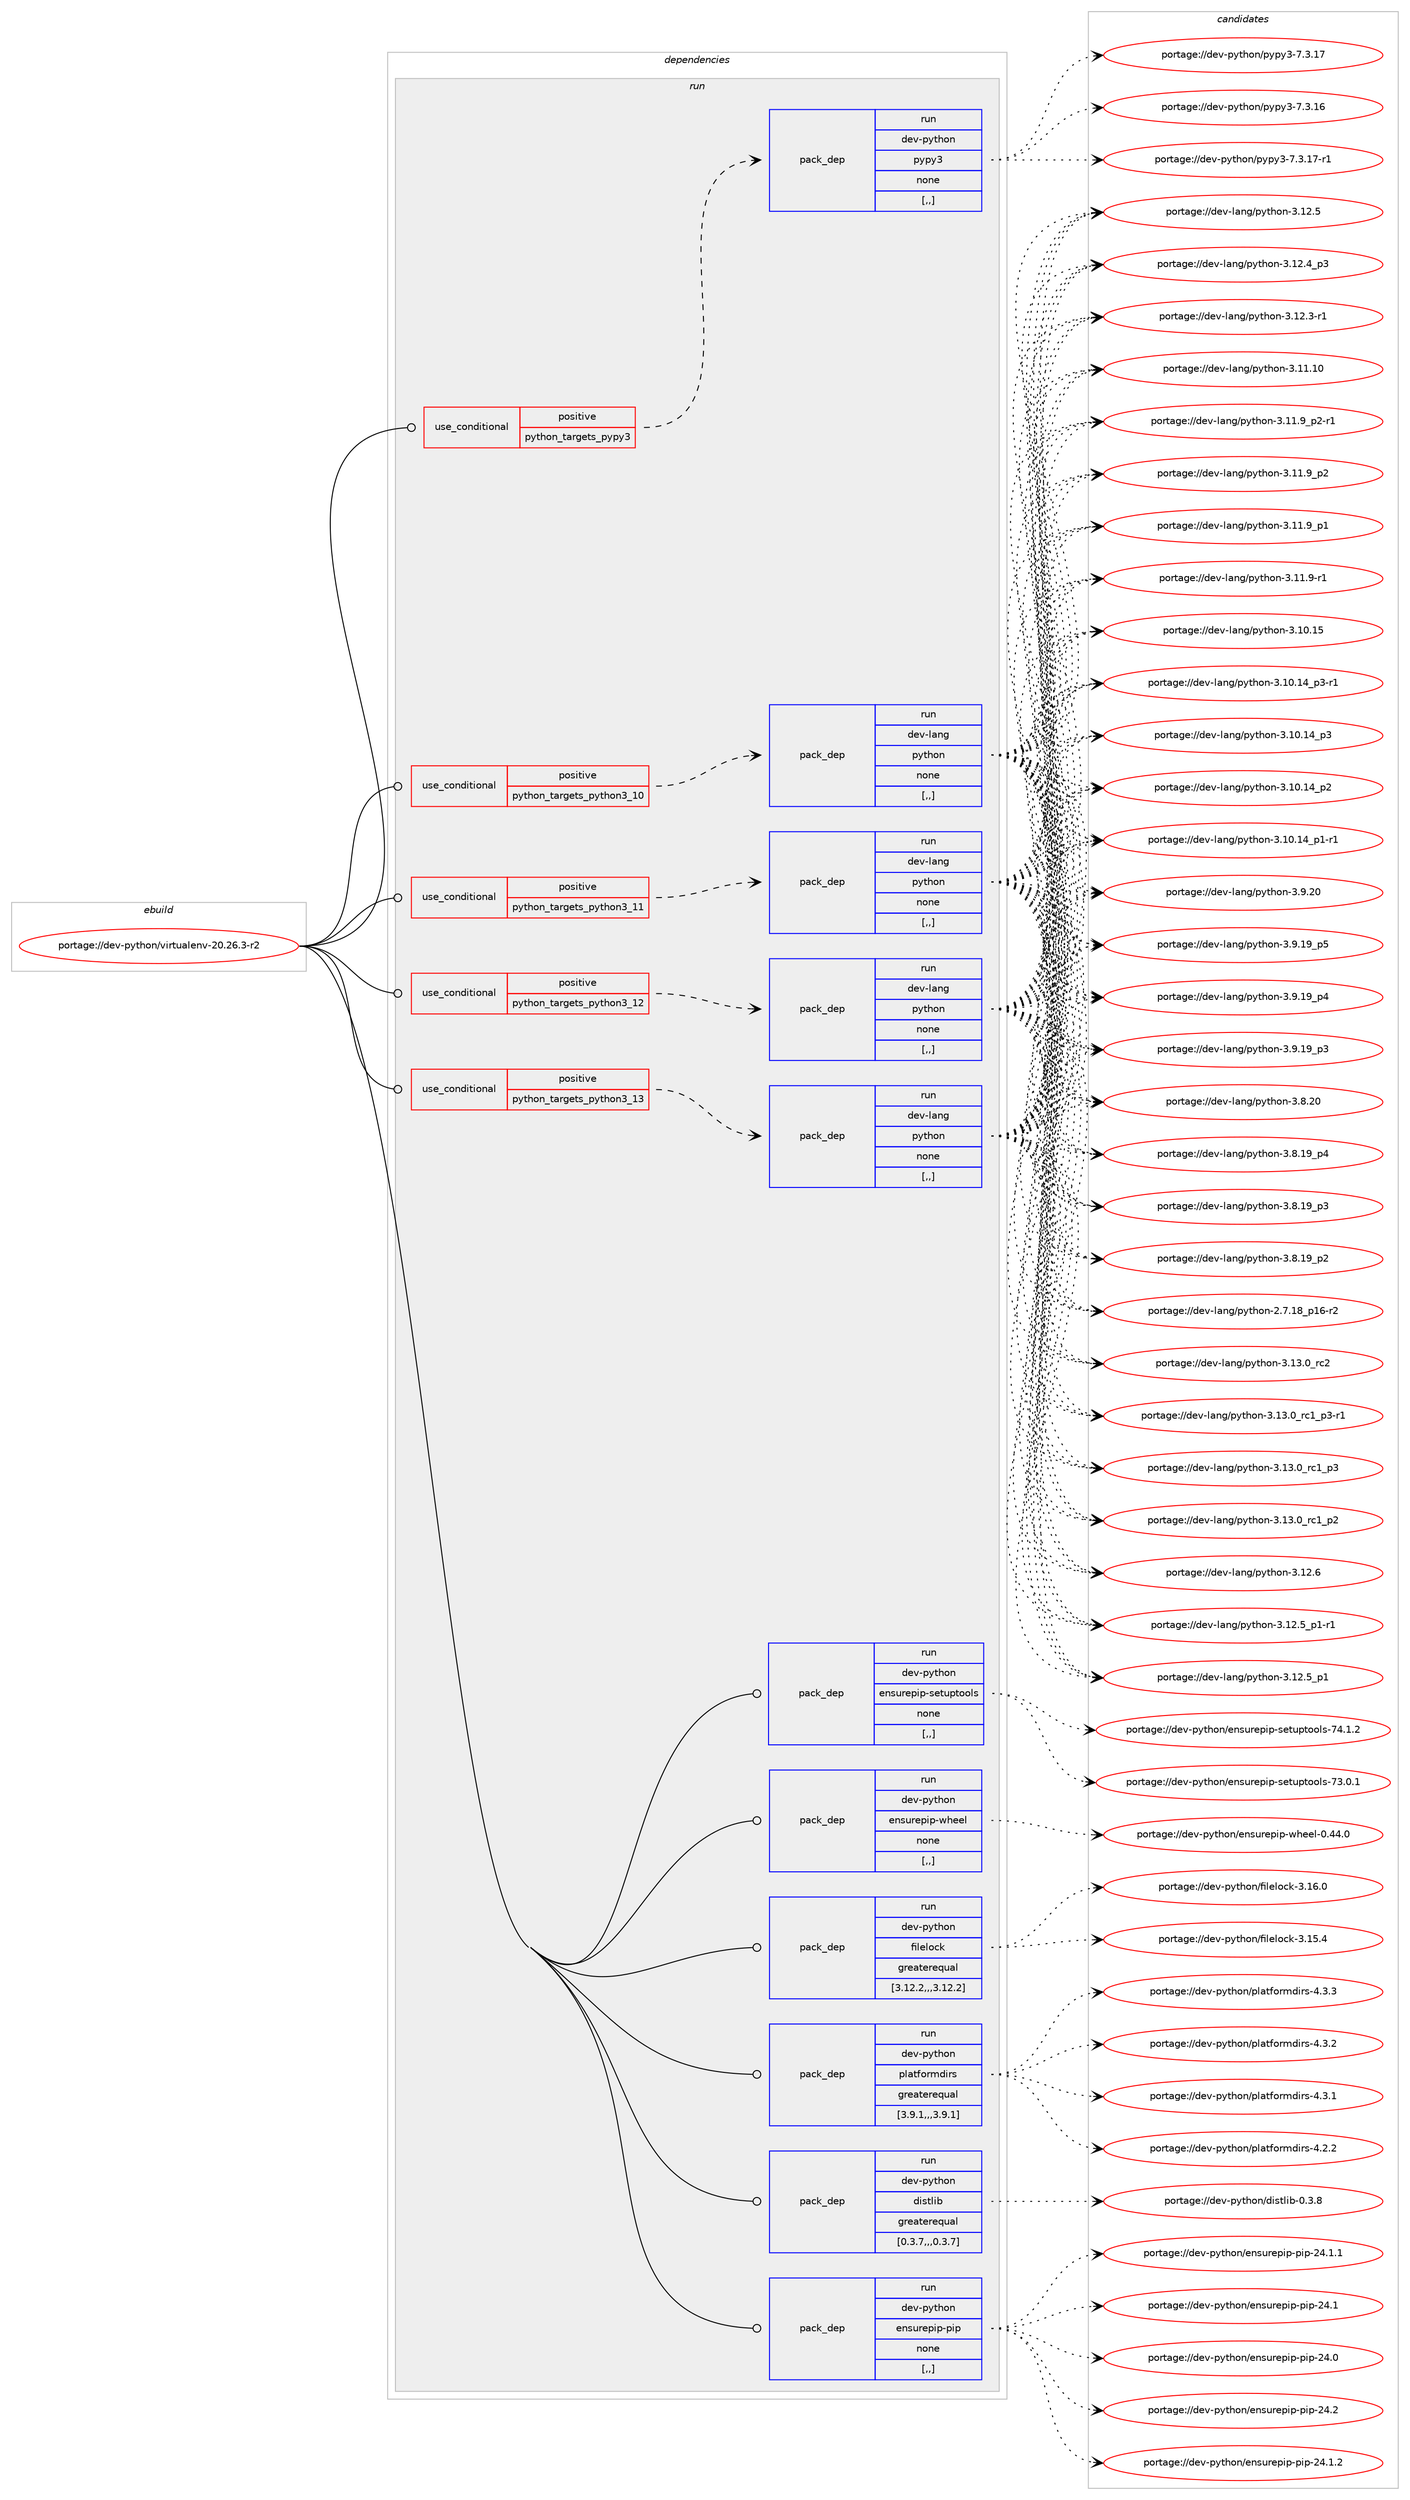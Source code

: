 digraph prolog {

# *************
# Graph options
# *************

newrank=true;
concentrate=true;
compound=true;
graph [rankdir=LR,fontname=Helvetica,fontsize=10,ranksep=1.5];#, ranksep=2.5, nodesep=0.2];
edge  [arrowhead=vee];
node  [fontname=Helvetica,fontsize=10];

# **********
# The ebuild
# **********

subgraph cluster_leftcol {
color=gray;
label=<<i>ebuild</i>>;
id [label="portage://dev-python/virtualenv-20.26.3-r2", color=red, width=4, href="../dev-python/virtualenv-20.26.3-r2.svg"];
}

# ****************
# The dependencies
# ****************

subgraph cluster_midcol {
color=gray;
label=<<i>dependencies</i>>;
subgraph cluster_compile {
fillcolor="#eeeeee";
style=filled;
label=<<i>compile</i>>;
}
subgraph cluster_compileandrun {
fillcolor="#eeeeee";
style=filled;
label=<<i>compile and run</i>>;
}
subgraph cluster_run {
fillcolor="#eeeeee";
style=filled;
label=<<i>run</i>>;
subgraph cond171718 {
dependency662455 [label=<<TABLE BORDER="0" CELLBORDER="1" CELLSPACING="0" CELLPADDING="4"><TR><TD ROWSPAN="3" CELLPADDING="10">use_conditional</TD></TR><TR><TD>positive</TD></TR><TR><TD>python_targets_pypy3</TD></TR></TABLE>>, shape=none, color=red];
subgraph pack485870 {
dependency662456 [label=<<TABLE BORDER="0" CELLBORDER="1" CELLSPACING="0" CELLPADDING="4" WIDTH="220"><TR><TD ROWSPAN="6" CELLPADDING="30">pack_dep</TD></TR><TR><TD WIDTH="110">run</TD></TR><TR><TD>dev-python</TD></TR><TR><TD>pypy3</TD></TR><TR><TD>none</TD></TR><TR><TD>[,,]</TD></TR></TABLE>>, shape=none, color=blue];
}
dependency662455:e -> dependency662456:w [weight=20,style="dashed",arrowhead="vee"];
}
id:e -> dependency662455:w [weight=20,style="solid",arrowhead="odot"];
subgraph cond171719 {
dependency662457 [label=<<TABLE BORDER="0" CELLBORDER="1" CELLSPACING="0" CELLPADDING="4"><TR><TD ROWSPAN="3" CELLPADDING="10">use_conditional</TD></TR><TR><TD>positive</TD></TR><TR><TD>python_targets_python3_10</TD></TR></TABLE>>, shape=none, color=red];
subgraph pack485871 {
dependency662458 [label=<<TABLE BORDER="0" CELLBORDER="1" CELLSPACING="0" CELLPADDING="4" WIDTH="220"><TR><TD ROWSPAN="6" CELLPADDING="30">pack_dep</TD></TR><TR><TD WIDTH="110">run</TD></TR><TR><TD>dev-lang</TD></TR><TR><TD>python</TD></TR><TR><TD>none</TD></TR><TR><TD>[,,]</TD></TR></TABLE>>, shape=none, color=blue];
}
dependency662457:e -> dependency662458:w [weight=20,style="dashed",arrowhead="vee"];
}
id:e -> dependency662457:w [weight=20,style="solid",arrowhead="odot"];
subgraph cond171720 {
dependency662459 [label=<<TABLE BORDER="0" CELLBORDER="1" CELLSPACING="0" CELLPADDING="4"><TR><TD ROWSPAN="3" CELLPADDING="10">use_conditional</TD></TR><TR><TD>positive</TD></TR><TR><TD>python_targets_python3_11</TD></TR></TABLE>>, shape=none, color=red];
subgraph pack485872 {
dependency662460 [label=<<TABLE BORDER="0" CELLBORDER="1" CELLSPACING="0" CELLPADDING="4" WIDTH="220"><TR><TD ROWSPAN="6" CELLPADDING="30">pack_dep</TD></TR><TR><TD WIDTH="110">run</TD></TR><TR><TD>dev-lang</TD></TR><TR><TD>python</TD></TR><TR><TD>none</TD></TR><TR><TD>[,,]</TD></TR></TABLE>>, shape=none, color=blue];
}
dependency662459:e -> dependency662460:w [weight=20,style="dashed",arrowhead="vee"];
}
id:e -> dependency662459:w [weight=20,style="solid",arrowhead="odot"];
subgraph cond171721 {
dependency662461 [label=<<TABLE BORDER="0" CELLBORDER="1" CELLSPACING="0" CELLPADDING="4"><TR><TD ROWSPAN="3" CELLPADDING="10">use_conditional</TD></TR><TR><TD>positive</TD></TR><TR><TD>python_targets_python3_12</TD></TR></TABLE>>, shape=none, color=red];
subgraph pack485873 {
dependency662462 [label=<<TABLE BORDER="0" CELLBORDER="1" CELLSPACING="0" CELLPADDING="4" WIDTH="220"><TR><TD ROWSPAN="6" CELLPADDING="30">pack_dep</TD></TR><TR><TD WIDTH="110">run</TD></TR><TR><TD>dev-lang</TD></TR><TR><TD>python</TD></TR><TR><TD>none</TD></TR><TR><TD>[,,]</TD></TR></TABLE>>, shape=none, color=blue];
}
dependency662461:e -> dependency662462:w [weight=20,style="dashed",arrowhead="vee"];
}
id:e -> dependency662461:w [weight=20,style="solid",arrowhead="odot"];
subgraph cond171722 {
dependency662463 [label=<<TABLE BORDER="0" CELLBORDER="1" CELLSPACING="0" CELLPADDING="4"><TR><TD ROWSPAN="3" CELLPADDING="10">use_conditional</TD></TR><TR><TD>positive</TD></TR><TR><TD>python_targets_python3_13</TD></TR></TABLE>>, shape=none, color=red];
subgraph pack485874 {
dependency662464 [label=<<TABLE BORDER="0" CELLBORDER="1" CELLSPACING="0" CELLPADDING="4" WIDTH="220"><TR><TD ROWSPAN="6" CELLPADDING="30">pack_dep</TD></TR><TR><TD WIDTH="110">run</TD></TR><TR><TD>dev-lang</TD></TR><TR><TD>python</TD></TR><TR><TD>none</TD></TR><TR><TD>[,,]</TD></TR></TABLE>>, shape=none, color=blue];
}
dependency662463:e -> dependency662464:w [weight=20,style="dashed",arrowhead="vee"];
}
id:e -> dependency662463:w [weight=20,style="solid",arrowhead="odot"];
subgraph pack485875 {
dependency662465 [label=<<TABLE BORDER="0" CELLBORDER="1" CELLSPACING="0" CELLPADDING="4" WIDTH="220"><TR><TD ROWSPAN="6" CELLPADDING="30">pack_dep</TD></TR><TR><TD WIDTH="110">run</TD></TR><TR><TD>dev-python</TD></TR><TR><TD>distlib</TD></TR><TR><TD>greaterequal</TD></TR><TR><TD>[0.3.7,,,0.3.7]</TD></TR></TABLE>>, shape=none, color=blue];
}
id:e -> dependency662465:w [weight=20,style="solid",arrowhead="odot"];
subgraph pack485876 {
dependency662466 [label=<<TABLE BORDER="0" CELLBORDER="1" CELLSPACING="0" CELLPADDING="4" WIDTH="220"><TR><TD ROWSPAN="6" CELLPADDING="30">pack_dep</TD></TR><TR><TD WIDTH="110">run</TD></TR><TR><TD>dev-python</TD></TR><TR><TD>ensurepip-pip</TD></TR><TR><TD>none</TD></TR><TR><TD>[,,]</TD></TR></TABLE>>, shape=none, color=blue];
}
id:e -> dependency662466:w [weight=20,style="solid",arrowhead="odot"];
subgraph pack485877 {
dependency662467 [label=<<TABLE BORDER="0" CELLBORDER="1" CELLSPACING="0" CELLPADDING="4" WIDTH="220"><TR><TD ROWSPAN="6" CELLPADDING="30">pack_dep</TD></TR><TR><TD WIDTH="110">run</TD></TR><TR><TD>dev-python</TD></TR><TR><TD>ensurepip-setuptools</TD></TR><TR><TD>none</TD></TR><TR><TD>[,,]</TD></TR></TABLE>>, shape=none, color=blue];
}
id:e -> dependency662467:w [weight=20,style="solid",arrowhead="odot"];
subgraph pack485878 {
dependency662468 [label=<<TABLE BORDER="0" CELLBORDER="1" CELLSPACING="0" CELLPADDING="4" WIDTH="220"><TR><TD ROWSPAN="6" CELLPADDING="30">pack_dep</TD></TR><TR><TD WIDTH="110">run</TD></TR><TR><TD>dev-python</TD></TR><TR><TD>ensurepip-wheel</TD></TR><TR><TD>none</TD></TR><TR><TD>[,,]</TD></TR></TABLE>>, shape=none, color=blue];
}
id:e -> dependency662468:w [weight=20,style="solid",arrowhead="odot"];
subgraph pack485879 {
dependency662469 [label=<<TABLE BORDER="0" CELLBORDER="1" CELLSPACING="0" CELLPADDING="4" WIDTH="220"><TR><TD ROWSPAN="6" CELLPADDING="30">pack_dep</TD></TR><TR><TD WIDTH="110">run</TD></TR><TR><TD>dev-python</TD></TR><TR><TD>filelock</TD></TR><TR><TD>greaterequal</TD></TR><TR><TD>[3.12.2,,,3.12.2]</TD></TR></TABLE>>, shape=none, color=blue];
}
id:e -> dependency662469:w [weight=20,style="solid",arrowhead="odot"];
subgraph pack485880 {
dependency662470 [label=<<TABLE BORDER="0" CELLBORDER="1" CELLSPACING="0" CELLPADDING="4" WIDTH="220"><TR><TD ROWSPAN="6" CELLPADDING="30">pack_dep</TD></TR><TR><TD WIDTH="110">run</TD></TR><TR><TD>dev-python</TD></TR><TR><TD>platformdirs</TD></TR><TR><TD>greaterequal</TD></TR><TR><TD>[3.9.1,,,3.9.1]</TD></TR></TABLE>>, shape=none, color=blue];
}
id:e -> dependency662470:w [weight=20,style="solid",arrowhead="odot"];
}
}

# **************
# The candidates
# **************

subgraph cluster_choices {
rank=same;
color=gray;
label=<<i>candidates</i>>;

subgraph choice485870 {
color=black;
nodesep=1;
choice100101118451121211161041111104711212111212151455546514649554511449 [label="portage://dev-python/pypy3-7.3.17-r1", color=red, width=4,href="../dev-python/pypy3-7.3.17-r1.svg"];
choice10010111845112121116104111110471121211121215145554651464955 [label="portage://dev-python/pypy3-7.3.17", color=red, width=4,href="../dev-python/pypy3-7.3.17.svg"];
choice10010111845112121116104111110471121211121215145554651464954 [label="portage://dev-python/pypy3-7.3.16", color=red, width=4,href="../dev-python/pypy3-7.3.16.svg"];
dependency662456:e -> choice100101118451121211161041111104711212111212151455546514649554511449:w [style=dotted,weight="100"];
dependency662456:e -> choice10010111845112121116104111110471121211121215145554651464955:w [style=dotted,weight="100"];
dependency662456:e -> choice10010111845112121116104111110471121211121215145554651464954:w [style=dotted,weight="100"];
}
subgraph choice485871 {
color=black;
nodesep=1;
choice10010111845108971101034711212111610411111045514649514648951149950 [label="portage://dev-lang/python-3.13.0_rc2", color=red, width=4,href="../dev-lang/python-3.13.0_rc2.svg"];
choice1001011184510897110103471121211161041111104551464951464895114994995112514511449 [label="portage://dev-lang/python-3.13.0_rc1_p3-r1", color=red, width=4,href="../dev-lang/python-3.13.0_rc1_p3-r1.svg"];
choice100101118451089711010347112121116104111110455146495146489511499499511251 [label="portage://dev-lang/python-3.13.0_rc1_p3", color=red, width=4,href="../dev-lang/python-3.13.0_rc1_p3.svg"];
choice100101118451089711010347112121116104111110455146495146489511499499511250 [label="portage://dev-lang/python-3.13.0_rc1_p2", color=red, width=4,href="../dev-lang/python-3.13.0_rc1_p2.svg"];
choice10010111845108971101034711212111610411111045514649504654 [label="portage://dev-lang/python-3.12.6", color=red, width=4,href="../dev-lang/python-3.12.6.svg"];
choice1001011184510897110103471121211161041111104551464950465395112494511449 [label="portage://dev-lang/python-3.12.5_p1-r1", color=red, width=4,href="../dev-lang/python-3.12.5_p1-r1.svg"];
choice100101118451089711010347112121116104111110455146495046539511249 [label="portage://dev-lang/python-3.12.5_p1", color=red, width=4,href="../dev-lang/python-3.12.5_p1.svg"];
choice10010111845108971101034711212111610411111045514649504653 [label="portage://dev-lang/python-3.12.5", color=red, width=4,href="../dev-lang/python-3.12.5.svg"];
choice100101118451089711010347112121116104111110455146495046529511251 [label="portage://dev-lang/python-3.12.4_p3", color=red, width=4,href="../dev-lang/python-3.12.4_p3.svg"];
choice100101118451089711010347112121116104111110455146495046514511449 [label="portage://dev-lang/python-3.12.3-r1", color=red, width=4,href="../dev-lang/python-3.12.3-r1.svg"];
choice1001011184510897110103471121211161041111104551464949464948 [label="portage://dev-lang/python-3.11.10", color=red, width=4,href="../dev-lang/python-3.11.10.svg"];
choice1001011184510897110103471121211161041111104551464949465795112504511449 [label="portage://dev-lang/python-3.11.9_p2-r1", color=red, width=4,href="../dev-lang/python-3.11.9_p2-r1.svg"];
choice100101118451089711010347112121116104111110455146494946579511250 [label="portage://dev-lang/python-3.11.9_p2", color=red, width=4,href="../dev-lang/python-3.11.9_p2.svg"];
choice100101118451089711010347112121116104111110455146494946579511249 [label="portage://dev-lang/python-3.11.9_p1", color=red, width=4,href="../dev-lang/python-3.11.9_p1.svg"];
choice100101118451089711010347112121116104111110455146494946574511449 [label="portage://dev-lang/python-3.11.9-r1", color=red, width=4,href="../dev-lang/python-3.11.9-r1.svg"];
choice1001011184510897110103471121211161041111104551464948464953 [label="portage://dev-lang/python-3.10.15", color=red, width=4,href="../dev-lang/python-3.10.15.svg"];
choice100101118451089711010347112121116104111110455146494846495295112514511449 [label="portage://dev-lang/python-3.10.14_p3-r1", color=red, width=4,href="../dev-lang/python-3.10.14_p3-r1.svg"];
choice10010111845108971101034711212111610411111045514649484649529511251 [label="portage://dev-lang/python-3.10.14_p3", color=red, width=4,href="../dev-lang/python-3.10.14_p3.svg"];
choice10010111845108971101034711212111610411111045514649484649529511250 [label="portage://dev-lang/python-3.10.14_p2", color=red, width=4,href="../dev-lang/python-3.10.14_p2.svg"];
choice100101118451089711010347112121116104111110455146494846495295112494511449 [label="portage://dev-lang/python-3.10.14_p1-r1", color=red, width=4,href="../dev-lang/python-3.10.14_p1-r1.svg"];
choice10010111845108971101034711212111610411111045514657465048 [label="portage://dev-lang/python-3.9.20", color=red, width=4,href="../dev-lang/python-3.9.20.svg"];
choice100101118451089711010347112121116104111110455146574649579511253 [label="portage://dev-lang/python-3.9.19_p5", color=red, width=4,href="../dev-lang/python-3.9.19_p5.svg"];
choice100101118451089711010347112121116104111110455146574649579511252 [label="portage://dev-lang/python-3.9.19_p4", color=red, width=4,href="../dev-lang/python-3.9.19_p4.svg"];
choice100101118451089711010347112121116104111110455146574649579511251 [label="portage://dev-lang/python-3.9.19_p3", color=red, width=4,href="../dev-lang/python-3.9.19_p3.svg"];
choice10010111845108971101034711212111610411111045514656465048 [label="portage://dev-lang/python-3.8.20", color=red, width=4,href="../dev-lang/python-3.8.20.svg"];
choice100101118451089711010347112121116104111110455146564649579511252 [label="portage://dev-lang/python-3.8.19_p4", color=red, width=4,href="../dev-lang/python-3.8.19_p4.svg"];
choice100101118451089711010347112121116104111110455146564649579511251 [label="portage://dev-lang/python-3.8.19_p3", color=red, width=4,href="../dev-lang/python-3.8.19_p3.svg"];
choice100101118451089711010347112121116104111110455146564649579511250 [label="portage://dev-lang/python-3.8.19_p2", color=red, width=4,href="../dev-lang/python-3.8.19_p2.svg"];
choice100101118451089711010347112121116104111110455046554649569511249544511450 [label="portage://dev-lang/python-2.7.18_p16-r2", color=red, width=4,href="../dev-lang/python-2.7.18_p16-r2.svg"];
dependency662458:e -> choice10010111845108971101034711212111610411111045514649514648951149950:w [style=dotted,weight="100"];
dependency662458:e -> choice1001011184510897110103471121211161041111104551464951464895114994995112514511449:w [style=dotted,weight="100"];
dependency662458:e -> choice100101118451089711010347112121116104111110455146495146489511499499511251:w [style=dotted,weight="100"];
dependency662458:e -> choice100101118451089711010347112121116104111110455146495146489511499499511250:w [style=dotted,weight="100"];
dependency662458:e -> choice10010111845108971101034711212111610411111045514649504654:w [style=dotted,weight="100"];
dependency662458:e -> choice1001011184510897110103471121211161041111104551464950465395112494511449:w [style=dotted,weight="100"];
dependency662458:e -> choice100101118451089711010347112121116104111110455146495046539511249:w [style=dotted,weight="100"];
dependency662458:e -> choice10010111845108971101034711212111610411111045514649504653:w [style=dotted,weight="100"];
dependency662458:e -> choice100101118451089711010347112121116104111110455146495046529511251:w [style=dotted,weight="100"];
dependency662458:e -> choice100101118451089711010347112121116104111110455146495046514511449:w [style=dotted,weight="100"];
dependency662458:e -> choice1001011184510897110103471121211161041111104551464949464948:w [style=dotted,weight="100"];
dependency662458:e -> choice1001011184510897110103471121211161041111104551464949465795112504511449:w [style=dotted,weight="100"];
dependency662458:e -> choice100101118451089711010347112121116104111110455146494946579511250:w [style=dotted,weight="100"];
dependency662458:e -> choice100101118451089711010347112121116104111110455146494946579511249:w [style=dotted,weight="100"];
dependency662458:e -> choice100101118451089711010347112121116104111110455146494946574511449:w [style=dotted,weight="100"];
dependency662458:e -> choice1001011184510897110103471121211161041111104551464948464953:w [style=dotted,weight="100"];
dependency662458:e -> choice100101118451089711010347112121116104111110455146494846495295112514511449:w [style=dotted,weight="100"];
dependency662458:e -> choice10010111845108971101034711212111610411111045514649484649529511251:w [style=dotted,weight="100"];
dependency662458:e -> choice10010111845108971101034711212111610411111045514649484649529511250:w [style=dotted,weight="100"];
dependency662458:e -> choice100101118451089711010347112121116104111110455146494846495295112494511449:w [style=dotted,weight="100"];
dependency662458:e -> choice10010111845108971101034711212111610411111045514657465048:w [style=dotted,weight="100"];
dependency662458:e -> choice100101118451089711010347112121116104111110455146574649579511253:w [style=dotted,weight="100"];
dependency662458:e -> choice100101118451089711010347112121116104111110455146574649579511252:w [style=dotted,weight="100"];
dependency662458:e -> choice100101118451089711010347112121116104111110455146574649579511251:w [style=dotted,weight="100"];
dependency662458:e -> choice10010111845108971101034711212111610411111045514656465048:w [style=dotted,weight="100"];
dependency662458:e -> choice100101118451089711010347112121116104111110455146564649579511252:w [style=dotted,weight="100"];
dependency662458:e -> choice100101118451089711010347112121116104111110455146564649579511251:w [style=dotted,weight="100"];
dependency662458:e -> choice100101118451089711010347112121116104111110455146564649579511250:w [style=dotted,weight="100"];
dependency662458:e -> choice100101118451089711010347112121116104111110455046554649569511249544511450:w [style=dotted,weight="100"];
}
subgraph choice485872 {
color=black;
nodesep=1;
choice10010111845108971101034711212111610411111045514649514648951149950 [label="portage://dev-lang/python-3.13.0_rc2", color=red, width=4,href="../dev-lang/python-3.13.0_rc2.svg"];
choice1001011184510897110103471121211161041111104551464951464895114994995112514511449 [label="portage://dev-lang/python-3.13.0_rc1_p3-r1", color=red, width=4,href="../dev-lang/python-3.13.0_rc1_p3-r1.svg"];
choice100101118451089711010347112121116104111110455146495146489511499499511251 [label="portage://dev-lang/python-3.13.0_rc1_p3", color=red, width=4,href="../dev-lang/python-3.13.0_rc1_p3.svg"];
choice100101118451089711010347112121116104111110455146495146489511499499511250 [label="portage://dev-lang/python-3.13.0_rc1_p2", color=red, width=4,href="../dev-lang/python-3.13.0_rc1_p2.svg"];
choice10010111845108971101034711212111610411111045514649504654 [label="portage://dev-lang/python-3.12.6", color=red, width=4,href="../dev-lang/python-3.12.6.svg"];
choice1001011184510897110103471121211161041111104551464950465395112494511449 [label="portage://dev-lang/python-3.12.5_p1-r1", color=red, width=4,href="../dev-lang/python-3.12.5_p1-r1.svg"];
choice100101118451089711010347112121116104111110455146495046539511249 [label="portage://dev-lang/python-3.12.5_p1", color=red, width=4,href="../dev-lang/python-3.12.5_p1.svg"];
choice10010111845108971101034711212111610411111045514649504653 [label="portage://dev-lang/python-3.12.5", color=red, width=4,href="../dev-lang/python-3.12.5.svg"];
choice100101118451089711010347112121116104111110455146495046529511251 [label="portage://dev-lang/python-3.12.4_p3", color=red, width=4,href="../dev-lang/python-3.12.4_p3.svg"];
choice100101118451089711010347112121116104111110455146495046514511449 [label="portage://dev-lang/python-3.12.3-r1", color=red, width=4,href="../dev-lang/python-3.12.3-r1.svg"];
choice1001011184510897110103471121211161041111104551464949464948 [label="portage://dev-lang/python-3.11.10", color=red, width=4,href="../dev-lang/python-3.11.10.svg"];
choice1001011184510897110103471121211161041111104551464949465795112504511449 [label="portage://dev-lang/python-3.11.9_p2-r1", color=red, width=4,href="../dev-lang/python-3.11.9_p2-r1.svg"];
choice100101118451089711010347112121116104111110455146494946579511250 [label="portage://dev-lang/python-3.11.9_p2", color=red, width=4,href="../dev-lang/python-3.11.9_p2.svg"];
choice100101118451089711010347112121116104111110455146494946579511249 [label="portage://dev-lang/python-3.11.9_p1", color=red, width=4,href="../dev-lang/python-3.11.9_p1.svg"];
choice100101118451089711010347112121116104111110455146494946574511449 [label="portage://dev-lang/python-3.11.9-r1", color=red, width=4,href="../dev-lang/python-3.11.9-r1.svg"];
choice1001011184510897110103471121211161041111104551464948464953 [label="portage://dev-lang/python-3.10.15", color=red, width=4,href="../dev-lang/python-3.10.15.svg"];
choice100101118451089711010347112121116104111110455146494846495295112514511449 [label="portage://dev-lang/python-3.10.14_p3-r1", color=red, width=4,href="../dev-lang/python-3.10.14_p3-r1.svg"];
choice10010111845108971101034711212111610411111045514649484649529511251 [label="portage://dev-lang/python-3.10.14_p3", color=red, width=4,href="../dev-lang/python-3.10.14_p3.svg"];
choice10010111845108971101034711212111610411111045514649484649529511250 [label="portage://dev-lang/python-3.10.14_p2", color=red, width=4,href="../dev-lang/python-3.10.14_p2.svg"];
choice100101118451089711010347112121116104111110455146494846495295112494511449 [label="portage://dev-lang/python-3.10.14_p1-r1", color=red, width=4,href="../dev-lang/python-3.10.14_p1-r1.svg"];
choice10010111845108971101034711212111610411111045514657465048 [label="portage://dev-lang/python-3.9.20", color=red, width=4,href="../dev-lang/python-3.9.20.svg"];
choice100101118451089711010347112121116104111110455146574649579511253 [label="portage://dev-lang/python-3.9.19_p5", color=red, width=4,href="../dev-lang/python-3.9.19_p5.svg"];
choice100101118451089711010347112121116104111110455146574649579511252 [label="portage://dev-lang/python-3.9.19_p4", color=red, width=4,href="../dev-lang/python-3.9.19_p4.svg"];
choice100101118451089711010347112121116104111110455146574649579511251 [label="portage://dev-lang/python-3.9.19_p3", color=red, width=4,href="../dev-lang/python-3.9.19_p3.svg"];
choice10010111845108971101034711212111610411111045514656465048 [label="portage://dev-lang/python-3.8.20", color=red, width=4,href="../dev-lang/python-3.8.20.svg"];
choice100101118451089711010347112121116104111110455146564649579511252 [label="portage://dev-lang/python-3.8.19_p4", color=red, width=4,href="../dev-lang/python-3.8.19_p4.svg"];
choice100101118451089711010347112121116104111110455146564649579511251 [label="portage://dev-lang/python-3.8.19_p3", color=red, width=4,href="../dev-lang/python-3.8.19_p3.svg"];
choice100101118451089711010347112121116104111110455146564649579511250 [label="portage://dev-lang/python-3.8.19_p2", color=red, width=4,href="../dev-lang/python-3.8.19_p2.svg"];
choice100101118451089711010347112121116104111110455046554649569511249544511450 [label="portage://dev-lang/python-2.7.18_p16-r2", color=red, width=4,href="../dev-lang/python-2.7.18_p16-r2.svg"];
dependency662460:e -> choice10010111845108971101034711212111610411111045514649514648951149950:w [style=dotted,weight="100"];
dependency662460:e -> choice1001011184510897110103471121211161041111104551464951464895114994995112514511449:w [style=dotted,weight="100"];
dependency662460:e -> choice100101118451089711010347112121116104111110455146495146489511499499511251:w [style=dotted,weight="100"];
dependency662460:e -> choice100101118451089711010347112121116104111110455146495146489511499499511250:w [style=dotted,weight="100"];
dependency662460:e -> choice10010111845108971101034711212111610411111045514649504654:w [style=dotted,weight="100"];
dependency662460:e -> choice1001011184510897110103471121211161041111104551464950465395112494511449:w [style=dotted,weight="100"];
dependency662460:e -> choice100101118451089711010347112121116104111110455146495046539511249:w [style=dotted,weight="100"];
dependency662460:e -> choice10010111845108971101034711212111610411111045514649504653:w [style=dotted,weight="100"];
dependency662460:e -> choice100101118451089711010347112121116104111110455146495046529511251:w [style=dotted,weight="100"];
dependency662460:e -> choice100101118451089711010347112121116104111110455146495046514511449:w [style=dotted,weight="100"];
dependency662460:e -> choice1001011184510897110103471121211161041111104551464949464948:w [style=dotted,weight="100"];
dependency662460:e -> choice1001011184510897110103471121211161041111104551464949465795112504511449:w [style=dotted,weight="100"];
dependency662460:e -> choice100101118451089711010347112121116104111110455146494946579511250:w [style=dotted,weight="100"];
dependency662460:e -> choice100101118451089711010347112121116104111110455146494946579511249:w [style=dotted,weight="100"];
dependency662460:e -> choice100101118451089711010347112121116104111110455146494946574511449:w [style=dotted,weight="100"];
dependency662460:e -> choice1001011184510897110103471121211161041111104551464948464953:w [style=dotted,weight="100"];
dependency662460:e -> choice100101118451089711010347112121116104111110455146494846495295112514511449:w [style=dotted,weight="100"];
dependency662460:e -> choice10010111845108971101034711212111610411111045514649484649529511251:w [style=dotted,weight="100"];
dependency662460:e -> choice10010111845108971101034711212111610411111045514649484649529511250:w [style=dotted,weight="100"];
dependency662460:e -> choice100101118451089711010347112121116104111110455146494846495295112494511449:w [style=dotted,weight="100"];
dependency662460:e -> choice10010111845108971101034711212111610411111045514657465048:w [style=dotted,weight="100"];
dependency662460:e -> choice100101118451089711010347112121116104111110455146574649579511253:w [style=dotted,weight="100"];
dependency662460:e -> choice100101118451089711010347112121116104111110455146574649579511252:w [style=dotted,weight="100"];
dependency662460:e -> choice100101118451089711010347112121116104111110455146574649579511251:w [style=dotted,weight="100"];
dependency662460:e -> choice10010111845108971101034711212111610411111045514656465048:w [style=dotted,weight="100"];
dependency662460:e -> choice100101118451089711010347112121116104111110455146564649579511252:w [style=dotted,weight="100"];
dependency662460:e -> choice100101118451089711010347112121116104111110455146564649579511251:w [style=dotted,weight="100"];
dependency662460:e -> choice100101118451089711010347112121116104111110455146564649579511250:w [style=dotted,weight="100"];
dependency662460:e -> choice100101118451089711010347112121116104111110455046554649569511249544511450:w [style=dotted,weight="100"];
}
subgraph choice485873 {
color=black;
nodesep=1;
choice10010111845108971101034711212111610411111045514649514648951149950 [label="portage://dev-lang/python-3.13.0_rc2", color=red, width=4,href="../dev-lang/python-3.13.0_rc2.svg"];
choice1001011184510897110103471121211161041111104551464951464895114994995112514511449 [label="portage://dev-lang/python-3.13.0_rc1_p3-r1", color=red, width=4,href="../dev-lang/python-3.13.0_rc1_p3-r1.svg"];
choice100101118451089711010347112121116104111110455146495146489511499499511251 [label="portage://dev-lang/python-3.13.0_rc1_p3", color=red, width=4,href="../dev-lang/python-3.13.0_rc1_p3.svg"];
choice100101118451089711010347112121116104111110455146495146489511499499511250 [label="portage://dev-lang/python-3.13.0_rc1_p2", color=red, width=4,href="../dev-lang/python-3.13.0_rc1_p2.svg"];
choice10010111845108971101034711212111610411111045514649504654 [label="portage://dev-lang/python-3.12.6", color=red, width=4,href="../dev-lang/python-3.12.6.svg"];
choice1001011184510897110103471121211161041111104551464950465395112494511449 [label="portage://dev-lang/python-3.12.5_p1-r1", color=red, width=4,href="../dev-lang/python-3.12.5_p1-r1.svg"];
choice100101118451089711010347112121116104111110455146495046539511249 [label="portage://dev-lang/python-3.12.5_p1", color=red, width=4,href="../dev-lang/python-3.12.5_p1.svg"];
choice10010111845108971101034711212111610411111045514649504653 [label="portage://dev-lang/python-3.12.5", color=red, width=4,href="../dev-lang/python-3.12.5.svg"];
choice100101118451089711010347112121116104111110455146495046529511251 [label="portage://dev-lang/python-3.12.4_p3", color=red, width=4,href="../dev-lang/python-3.12.4_p3.svg"];
choice100101118451089711010347112121116104111110455146495046514511449 [label="portage://dev-lang/python-3.12.3-r1", color=red, width=4,href="../dev-lang/python-3.12.3-r1.svg"];
choice1001011184510897110103471121211161041111104551464949464948 [label="portage://dev-lang/python-3.11.10", color=red, width=4,href="../dev-lang/python-3.11.10.svg"];
choice1001011184510897110103471121211161041111104551464949465795112504511449 [label="portage://dev-lang/python-3.11.9_p2-r1", color=red, width=4,href="../dev-lang/python-3.11.9_p2-r1.svg"];
choice100101118451089711010347112121116104111110455146494946579511250 [label="portage://dev-lang/python-3.11.9_p2", color=red, width=4,href="../dev-lang/python-3.11.9_p2.svg"];
choice100101118451089711010347112121116104111110455146494946579511249 [label="portage://dev-lang/python-3.11.9_p1", color=red, width=4,href="../dev-lang/python-3.11.9_p1.svg"];
choice100101118451089711010347112121116104111110455146494946574511449 [label="portage://dev-lang/python-3.11.9-r1", color=red, width=4,href="../dev-lang/python-3.11.9-r1.svg"];
choice1001011184510897110103471121211161041111104551464948464953 [label="portage://dev-lang/python-3.10.15", color=red, width=4,href="../dev-lang/python-3.10.15.svg"];
choice100101118451089711010347112121116104111110455146494846495295112514511449 [label="portage://dev-lang/python-3.10.14_p3-r1", color=red, width=4,href="../dev-lang/python-3.10.14_p3-r1.svg"];
choice10010111845108971101034711212111610411111045514649484649529511251 [label="portage://dev-lang/python-3.10.14_p3", color=red, width=4,href="../dev-lang/python-3.10.14_p3.svg"];
choice10010111845108971101034711212111610411111045514649484649529511250 [label="portage://dev-lang/python-3.10.14_p2", color=red, width=4,href="../dev-lang/python-3.10.14_p2.svg"];
choice100101118451089711010347112121116104111110455146494846495295112494511449 [label="portage://dev-lang/python-3.10.14_p1-r1", color=red, width=4,href="../dev-lang/python-3.10.14_p1-r1.svg"];
choice10010111845108971101034711212111610411111045514657465048 [label="portage://dev-lang/python-3.9.20", color=red, width=4,href="../dev-lang/python-3.9.20.svg"];
choice100101118451089711010347112121116104111110455146574649579511253 [label="portage://dev-lang/python-3.9.19_p5", color=red, width=4,href="../dev-lang/python-3.9.19_p5.svg"];
choice100101118451089711010347112121116104111110455146574649579511252 [label="portage://dev-lang/python-3.9.19_p4", color=red, width=4,href="../dev-lang/python-3.9.19_p4.svg"];
choice100101118451089711010347112121116104111110455146574649579511251 [label="portage://dev-lang/python-3.9.19_p3", color=red, width=4,href="../dev-lang/python-3.9.19_p3.svg"];
choice10010111845108971101034711212111610411111045514656465048 [label="portage://dev-lang/python-3.8.20", color=red, width=4,href="../dev-lang/python-3.8.20.svg"];
choice100101118451089711010347112121116104111110455146564649579511252 [label="portage://dev-lang/python-3.8.19_p4", color=red, width=4,href="../dev-lang/python-3.8.19_p4.svg"];
choice100101118451089711010347112121116104111110455146564649579511251 [label="portage://dev-lang/python-3.8.19_p3", color=red, width=4,href="../dev-lang/python-3.8.19_p3.svg"];
choice100101118451089711010347112121116104111110455146564649579511250 [label="portage://dev-lang/python-3.8.19_p2", color=red, width=4,href="../dev-lang/python-3.8.19_p2.svg"];
choice100101118451089711010347112121116104111110455046554649569511249544511450 [label="portage://dev-lang/python-2.7.18_p16-r2", color=red, width=4,href="../dev-lang/python-2.7.18_p16-r2.svg"];
dependency662462:e -> choice10010111845108971101034711212111610411111045514649514648951149950:w [style=dotted,weight="100"];
dependency662462:e -> choice1001011184510897110103471121211161041111104551464951464895114994995112514511449:w [style=dotted,weight="100"];
dependency662462:e -> choice100101118451089711010347112121116104111110455146495146489511499499511251:w [style=dotted,weight="100"];
dependency662462:e -> choice100101118451089711010347112121116104111110455146495146489511499499511250:w [style=dotted,weight="100"];
dependency662462:e -> choice10010111845108971101034711212111610411111045514649504654:w [style=dotted,weight="100"];
dependency662462:e -> choice1001011184510897110103471121211161041111104551464950465395112494511449:w [style=dotted,weight="100"];
dependency662462:e -> choice100101118451089711010347112121116104111110455146495046539511249:w [style=dotted,weight="100"];
dependency662462:e -> choice10010111845108971101034711212111610411111045514649504653:w [style=dotted,weight="100"];
dependency662462:e -> choice100101118451089711010347112121116104111110455146495046529511251:w [style=dotted,weight="100"];
dependency662462:e -> choice100101118451089711010347112121116104111110455146495046514511449:w [style=dotted,weight="100"];
dependency662462:e -> choice1001011184510897110103471121211161041111104551464949464948:w [style=dotted,weight="100"];
dependency662462:e -> choice1001011184510897110103471121211161041111104551464949465795112504511449:w [style=dotted,weight="100"];
dependency662462:e -> choice100101118451089711010347112121116104111110455146494946579511250:w [style=dotted,weight="100"];
dependency662462:e -> choice100101118451089711010347112121116104111110455146494946579511249:w [style=dotted,weight="100"];
dependency662462:e -> choice100101118451089711010347112121116104111110455146494946574511449:w [style=dotted,weight="100"];
dependency662462:e -> choice1001011184510897110103471121211161041111104551464948464953:w [style=dotted,weight="100"];
dependency662462:e -> choice100101118451089711010347112121116104111110455146494846495295112514511449:w [style=dotted,weight="100"];
dependency662462:e -> choice10010111845108971101034711212111610411111045514649484649529511251:w [style=dotted,weight="100"];
dependency662462:e -> choice10010111845108971101034711212111610411111045514649484649529511250:w [style=dotted,weight="100"];
dependency662462:e -> choice100101118451089711010347112121116104111110455146494846495295112494511449:w [style=dotted,weight="100"];
dependency662462:e -> choice10010111845108971101034711212111610411111045514657465048:w [style=dotted,weight="100"];
dependency662462:e -> choice100101118451089711010347112121116104111110455146574649579511253:w [style=dotted,weight="100"];
dependency662462:e -> choice100101118451089711010347112121116104111110455146574649579511252:w [style=dotted,weight="100"];
dependency662462:e -> choice100101118451089711010347112121116104111110455146574649579511251:w [style=dotted,weight="100"];
dependency662462:e -> choice10010111845108971101034711212111610411111045514656465048:w [style=dotted,weight="100"];
dependency662462:e -> choice100101118451089711010347112121116104111110455146564649579511252:w [style=dotted,weight="100"];
dependency662462:e -> choice100101118451089711010347112121116104111110455146564649579511251:w [style=dotted,weight="100"];
dependency662462:e -> choice100101118451089711010347112121116104111110455146564649579511250:w [style=dotted,weight="100"];
dependency662462:e -> choice100101118451089711010347112121116104111110455046554649569511249544511450:w [style=dotted,weight="100"];
}
subgraph choice485874 {
color=black;
nodesep=1;
choice10010111845108971101034711212111610411111045514649514648951149950 [label="portage://dev-lang/python-3.13.0_rc2", color=red, width=4,href="../dev-lang/python-3.13.0_rc2.svg"];
choice1001011184510897110103471121211161041111104551464951464895114994995112514511449 [label="portage://dev-lang/python-3.13.0_rc1_p3-r1", color=red, width=4,href="../dev-lang/python-3.13.0_rc1_p3-r1.svg"];
choice100101118451089711010347112121116104111110455146495146489511499499511251 [label="portage://dev-lang/python-3.13.0_rc1_p3", color=red, width=4,href="../dev-lang/python-3.13.0_rc1_p3.svg"];
choice100101118451089711010347112121116104111110455146495146489511499499511250 [label="portage://dev-lang/python-3.13.0_rc1_p2", color=red, width=4,href="../dev-lang/python-3.13.0_rc1_p2.svg"];
choice10010111845108971101034711212111610411111045514649504654 [label="portage://dev-lang/python-3.12.6", color=red, width=4,href="../dev-lang/python-3.12.6.svg"];
choice1001011184510897110103471121211161041111104551464950465395112494511449 [label="portage://dev-lang/python-3.12.5_p1-r1", color=red, width=4,href="../dev-lang/python-3.12.5_p1-r1.svg"];
choice100101118451089711010347112121116104111110455146495046539511249 [label="portage://dev-lang/python-3.12.5_p1", color=red, width=4,href="../dev-lang/python-3.12.5_p1.svg"];
choice10010111845108971101034711212111610411111045514649504653 [label="portage://dev-lang/python-3.12.5", color=red, width=4,href="../dev-lang/python-3.12.5.svg"];
choice100101118451089711010347112121116104111110455146495046529511251 [label="portage://dev-lang/python-3.12.4_p3", color=red, width=4,href="../dev-lang/python-3.12.4_p3.svg"];
choice100101118451089711010347112121116104111110455146495046514511449 [label="portage://dev-lang/python-3.12.3-r1", color=red, width=4,href="../dev-lang/python-3.12.3-r1.svg"];
choice1001011184510897110103471121211161041111104551464949464948 [label="portage://dev-lang/python-3.11.10", color=red, width=4,href="../dev-lang/python-3.11.10.svg"];
choice1001011184510897110103471121211161041111104551464949465795112504511449 [label="portage://dev-lang/python-3.11.9_p2-r1", color=red, width=4,href="../dev-lang/python-3.11.9_p2-r1.svg"];
choice100101118451089711010347112121116104111110455146494946579511250 [label="portage://dev-lang/python-3.11.9_p2", color=red, width=4,href="../dev-lang/python-3.11.9_p2.svg"];
choice100101118451089711010347112121116104111110455146494946579511249 [label="portage://dev-lang/python-3.11.9_p1", color=red, width=4,href="../dev-lang/python-3.11.9_p1.svg"];
choice100101118451089711010347112121116104111110455146494946574511449 [label="portage://dev-lang/python-3.11.9-r1", color=red, width=4,href="../dev-lang/python-3.11.9-r1.svg"];
choice1001011184510897110103471121211161041111104551464948464953 [label="portage://dev-lang/python-3.10.15", color=red, width=4,href="../dev-lang/python-3.10.15.svg"];
choice100101118451089711010347112121116104111110455146494846495295112514511449 [label="portage://dev-lang/python-3.10.14_p3-r1", color=red, width=4,href="../dev-lang/python-3.10.14_p3-r1.svg"];
choice10010111845108971101034711212111610411111045514649484649529511251 [label="portage://dev-lang/python-3.10.14_p3", color=red, width=4,href="../dev-lang/python-3.10.14_p3.svg"];
choice10010111845108971101034711212111610411111045514649484649529511250 [label="portage://dev-lang/python-3.10.14_p2", color=red, width=4,href="../dev-lang/python-3.10.14_p2.svg"];
choice100101118451089711010347112121116104111110455146494846495295112494511449 [label="portage://dev-lang/python-3.10.14_p1-r1", color=red, width=4,href="../dev-lang/python-3.10.14_p1-r1.svg"];
choice10010111845108971101034711212111610411111045514657465048 [label="portage://dev-lang/python-3.9.20", color=red, width=4,href="../dev-lang/python-3.9.20.svg"];
choice100101118451089711010347112121116104111110455146574649579511253 [label="portage://dev-lang/python-3.9.19_p5", color=red, width=4,href="../dev-lang/python-3.9.19_p5.svg"];
choice100101118451089711010347112121116104111110455146574649579511252 [label="portage://dev-lang/python-3.9.19_p4", color=red, width=4,href="../dev-lang/python-3.9.19_p4.svg"];
choice100101118451089711010347112121116104111110455146574649579511251 [label="portage://dev-lang/python-3.9.19_p3", color=red, width=4,href="../dev-lang/python-3.9.19_p3.svg"];
choice10010111845108971101034711212111610411111045514656465048 [label="portage://dev-lang/python-3.8.20", color=red, width=4,href="../dev-lang/python-3.8.20.svg"];
choice100101118451089711010347112121116104111110455146564649579511252 [label="portage://dev-lang/python-3.8.19_p4", color=red, width=4,href="../dev-lang/python-3.8.19_p4.svg"];
choice100101118451089711010347112121116104111110455146564649579511251 [label="portage://dev-lang/python-3.8.19_p3", color=red, width=4,href="../dev-lang/python-3.8.19_p3.svg"];
choice100101118451089711010347112121116104111110455146564649579511250 [label="portage://dev-lang/python-3.8.19_p2", color=red, width=4,href="../dev-lang/python-3.8.19_p2.svg"];
choice100101118451089711010347112121116104111110455046554649569511249544511450 [label="portage://dev-lang/python-2.7.18_p16-r2", color=red, width=4,href="../dev-lang/python-2.7.18_p16-r2.svg"];
dependency662464:e -> choice10010111845108971101034711212111610411111045514649514648951149950:w [style=dotted,weight="100"];
dependency662464:e -> choice1001011184510897110103471121211161041111104551464951464895114994995112514511449:w [style=dotted,weight="100"];
dependency662464:e -> choice100101118451089711010347112121116104111110455146495146489511499499511251:w [style=dotted,weight="100"];
dependency662464:e -> choice100101118451089711010347112121116104111110455146495146489511499499511250:w [style=dotted,weight="100"];
dependency662464:e -> choice10010111845108971101034711212111610411111045514649504654:w [style=dotted,weight="100"];
dependency662464:e -> choice1001011184510897110103471121211161041111104551464950465395112494511449:w [style=dotted,weight="100"];
dependency662464:e -> choice100101118451089711010347112121116104111110455146495046539511249:w [style=dotted,weight="100"];
dependency662464:e -> choice10010111845108971101034711212111610411111045514649504653:w [style=dotted,weight="100"];
dependency662464:e -> choice100101118451089711010347112121116104111110455146495046529511251:w [style=dotted,weight="100"];
dependency662464:e -> choice100101118451089711010347112121116104111110455146495046514511449:w [style=dotted,weight="100"];
dependency662464:e -> choice1001011184510897110103471121211161041111104551464949464948:w [style=dotted,weight="100"];
dependency662464:e -> choice1001011184510897110103471121211161041111104551464949465795112504511449:w [style=dotted,weight="100"];
dependency662464:e -> choice100101118451089711010347112121116104111110455146494946579511250:w [style=dotted,weight="100"];
dependency662464:e -> choice100101118451089711010347112121116104111110455146494946579511249:w [style=dotted,weight="100"];
dependency662464:e -> choice100101118451089711010347112121116104111110455146494946574511449:w [style=dotted,weight="100"];
dependency662464:e -> choice1001011184510897110103471121211161041111104551464948464953:w [style=dotted,weight="100"];
dependency662464:e -> choice100101118451089711010347112121116104111110455146494846495295112514511449:w [style=dotted,weight="100"];
dependency662464:e -> choice10010111845108971101034711212111610411111045514649484649529511251:w [style=dotted,weight="100"];
dependency662464:e -> choice10010111845108971101034711212111610411111045514649484649529511250:w [style=dotted,weight="100"];
dependency662464:e -> choice100101118451089711010347112121116104111110455146494846495295112494511449:w [style=dotted,weight="100"];
dependency662464:e -> choice10010111845108971101034711212111610411111045514657465048:w [style=dotted,weight="100"];
dependency662464:e -> choice100101118451089711010347112121116104111110455146574649579511253:w [style=dotted,weight="100"];
dependency662464:e -> choice100101118451089711010347112121116104111110455146574649579511252:w [style=dotted,weight="100"];
dependency662464:e -> choice100101118451089711010347112121116104111110455146574649579511251:w [style=dotted,weight="100"];
dependency662464:e -> choice10010111845108971101034711212111610411111045514656465048:w [style=dotted,weight="100"];
dependency662464:e -> choice100101118451089711010347112121116104111110455146564649579511252:w [style=dotted,weight="100"];
dependency662464:e -> choice100101118451089711010347112121116104111110455146564649579511251:w [style=dotted,weight="100"];
dependency662464:e -> choice100101118451089711010347112121116104111110455146564649579511250:w [style=dotted,weight="100"];
dependency662464:e -> choice100101118451089711010347112121116104111110455046554649569511249544511450:w [style=dotted,weight="100"];
}
subgraph choice485875 {
color=black;
nodesep=1;
choice100101118451121211161041111104710010511511610810598454846514656 [label="portage://dev-python/distlib-0.3.8", color=red, width=4,href="../dev-python/distlib-0.3.8.svg"];
dependency662465:e -> choice100101118451121211161041111104710010511511610810598454846514656:w [style=dotted,weight="100"];
}
subgraph choice485876 {
color=black;
nodesep=1;
choice1001011184511212111610411111047101110115117114101112105112451121051124550524650 [label="portage://dev-python/ensurepip-pip-24.2", color=red, width=4,href="../dev-python/ensurepip-pip-24.2.svg"];
choice10010111845112121116104111110471011101151171141011121051124511210511245505246494650 [label="portage://dev-python/ensurepip-pip-24.1.2", color=red, width=4,href="../dev-python/ensurepip-pip-24.1.2.svg"];
choice10010111845112121116104111110471011101151171141011121051124511210511245505246494649 [label="portage://dev-python/ensurepip-pip-24.1.1", color=red, width=4,href="../dev-python/ensurepip-pip-24.1.1.svg"];
choice1001011184511212111610411111047101110115117114101112105112451121051124550524649 [label="portage://dev-python/ensurepip-pip-24.1", color=red, width=4,href="../dev-python/ensurepip-pip-24.1.svg"];
choice1001011184511212111610411111047101110115117114101112105112451121051124550524648 [label="portage://dev-python/ensurepip-pip-24.0", color=red, width=4,href="../dev-python/ensurepip-pip-24.0.svg"];
dependency662466:e -> choice1001011184511212111610411111047101110115117114101112105112451121051124550524650:w [style=dotted,weight="100"];
dependency662466:e -> choice10010111845112121116104111110471011101151171141011121051124511210511245505246494650:w [style=dotted,weight="100"];
dependency662466:e -> choice10010111845112121116104111110471011101151171141011121051124511210511245505246494649:w [style=dotted,weight="100"];
dependency662466:e -> choice1001011184511212111610411111047101110115117114101112105112451121051124550524649:w [style=dotted,weight="100"];
dependency662466:e -> choice1001011184511212111610411111047101110115117114101112105112451121051124550524648:w [style=dotted,weight="100"];
}
subgraph choice485877 {
color=black;
nodesep=1;
choice10010111845112121116104111110471011101151171141011121051124511510111611711211611111110811545555246494650 [label="portage://dev-python/ensurepip-setuptools-74.1.2", color=red, width=4,href="../dev-python/ensurepip-setuptools-74.1.2.svg"];
choice10010111845112121116104111110471011101151171141011121051124511510111611711211611111110811545555146484649 [label="portage://dev-python/ensurepip-setuptools-73.0.1", color=red, width=4,href="../dev-python/ensurepip-setuptools-73.0.1.svg"];
dependency662467:e -> choice10010111845112121116104111110471011101151171141011121051124511510111611711211611111110811545555246494650:w [style=dotted,weight="100"];
dependency662467:e -> choice10010111845112121116104111110471011101151171141011121051124511510111611711211611111110811545555146484649:w [style=dotted,weight="100"];
}
subgraph choice485878 {
color=black;
nodesep=1;
choice10010111845112121116104111110471011101151171141011121051124511910410110110845484652524648 [label="portage://dev-python/ensurepip-wheel-0.44.0", color=red, width=4,href="../dev-python/ensurepip-wheel-0.44.0.svg"];
dependency662468:e -> choice10010111845112121116104111110471011101151171141011121051124511910410110110845484652524648:w [style=dotted,weight="100"];
}
subgraph choice485879 {
color=black;
nodesep=1;
choice10010111845112121116104111110471021051081011081119910745514649544648 [label="portage://dev-python/filelock-3.16.0", color=red, width=4,href="../dev-python/filelock-3.16.0.svg"];
choice10010111845112121116104111110471021051081011081119910745514649534652 [label="portage://dev-python/filelock-3.15.4", color=red, width=4,href="../dev-python/filelock-3.15.4.svg"];
dependency662469:e -> choice10010111845112121116104111110471021051081011081119910745514649544648:w [style=dotted,weight="100"];
dependency662469:e -> choice10010111845112121116104111110471021051081011081119910745514649534652:w [style=dotted,weight="100"];
}
subgraph choice485880 {
color=black;
nodesep=1;
choice100101118451121211161041111104711210897116102111114109100105114115455246514651 [label="portage://dev-python/platformdirs-4.3.3", color=red, width=4,href="../dev-python/platformdirs-4.3.3.svg"];
choice100101118451121211161041111104711210897116102111114109100105114115455246514650 [label="portage://dev-python/platformdirs-4.3.2", color=red, width=4,href="../dev-python/platformdirs-4.3.2.svg"];
choice100101118451121211161041111104711210897116102111114109100105114115455246514649 [label="portage://dev-python/platformdirs-4.3.1", color=red, width=4,href="../dev-python/platformdirs-4.3.1.svg"];
choice100101118451121211161041111104711210897116102111114109100105114115455246504650 [label="portage://dev-python/platformdirs-4.2.2", color=red, width=4,href="../dev-python/platformdirs-4.2.2.svg"];
dependency662470:e -> choice100101118451121211161041111104711210897116102111114109100105114115455246514651:w [style=dotted,weight="100"];
dependency662470:e -> choice100101118451121211161041111104711210897116102111114109100105114115455246514650:w [style=dotted,weight="100"];
dependency662470:e -> choice100101118451121211161041111104711210897116102111114109100105114115455246514649:w [style=dotted,weight="100"];
dependency662470:e -> choice100101118451121211161041111104711210897116102111114109100105114115455246504650:w [style=dotted,weight="100"];
}
}

}
